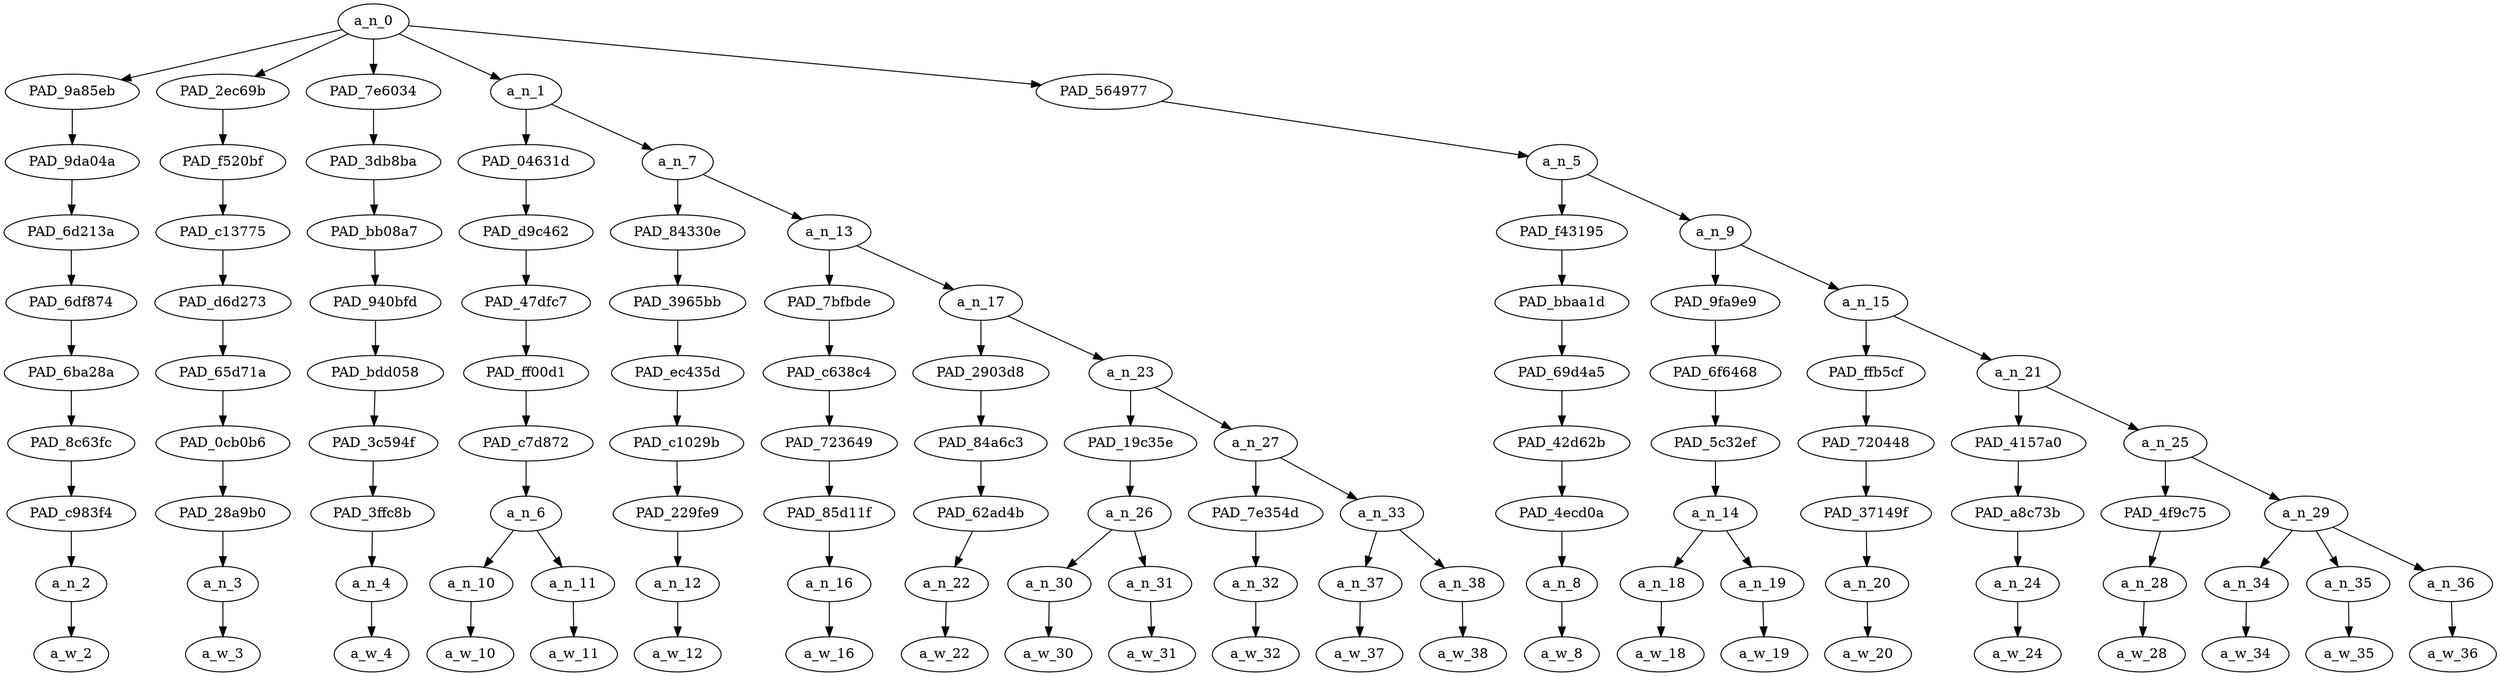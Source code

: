 strict digraph "" {
	a_n_0	[div_dir=1,
		index=0,
		level=9,
		pos="9.8328125,9!",
		text_span="[0, 1, 2, 3, 4, 5, 6, 7, 8, 9, 10, 11, 12, 13, 14, 15, 16, 17, 18, 19, 20, 21]",
		value=1.00000000];
	PAD_9a85eb	[div_dir=1,
		index=1,
		level=8,
		pos="10.0,8!",
		text_span="[10]",
		value=0.01869523];
	a_n_0 -> PAD_9a85eb;
	PAD_2ec69b	[div_dir=-1,
		index=2,
		level=8,
		pos="11.0,8!",
		text_span="[11]",
		value=0.01978472];
	a_n_0 -> PAD_2ec69b;
	PAD_7e6034	[div_dir=1,
		index=3,
		level=8,
		pos="12.0,8!",
		text_span="[12]",
		value=0.01747726];
	a_n_0 -> PAD_7e6034;
	a_n_1	[div_dir=1,
		index=0,
		level=8,
		pos="1.7890625,8!",
		text_span="[0, 1, 2, 3, 4, 5, 6, 7, 8, 9]",
		value=0.23736826];
	a_n_0 -> a_n_1;
	PAD_564977	[div_dir=1,
		index=4,
		level=8,
		pos="14.375,8!",
		text_span="[13, 14, 15, 16, 17, 18, 19, 20, 21]",
		value=0.70596007];
	a_n_0 -> PAD_564977;
	PAD_9da04a	[div_dir=1,
		index=2,
		level=7,
		pos="10.0,7!",
		text_span="[10]",
		value=0.01869523];
	PAD_9a85eb -> PAD_9da04a;
	PAD_6d213a	[div_dir=1,
		index=3,
		level=6,
		pos="10.0,6!",
		text_span="[10]",
		value=0.01869523];
	PAD_9da04a -> PAD_6d213a;
	PAD_6df874	[div_dir=1,
		index=4,
		level=5,
		pos="10.0,5!",
		text_span="[10]",
		value=0.01869523];
	PAD_6d213a -> PAD_6df874;
	PAD_6ba28a	[div_dir=1,
		index=5,
		level=4,
		pos="10.0,4!",
		text_span="[10]",
		value=0.01869523];
	PAD_6df874 -> PAD_6ba28a;
	PAD_8c63fc	[div_dir=1,
		index=6,
		level=3,
		pos="10.0,3!",
		text_span="[10]",
		value=0.01869523];
	PAD_6ba28a -> PAD_8c63fc;
	PAD_c983f4	[div_dir=1,
		index=7,
		level=2,
		pos="10.0,2!",
		text_span="[10]",
		value=0.01869523];
	PAD_8c63fc -> PAD_c983f4;
	a_n_2	[div_dir=1,
		index=10,
		level=1,
		pos="10.0,1!",
		text_span="[10]",
		value=0.01869523];
	PAD_c983f4 -> a_n_2;
	a_w_2	[div_dir=0,
		index=10,
		level=0,
		pos="10,0!",
		text_span="[10]",
		value=i1];
	a_n_2 -> a_w_2;
	PAD_f520bf	[div_dir=-1,
		index=3,
		level=7,
		pos="11.0,7!",
		text_span="[11]",
		value=0.01978472];
	PAD_2ec69b -> PAD_f520bf;
	PAD_c13775	[div_dir=-1,
		index=4,
		level=6,
		pos="11.0,6!",
		text_span="[11]",
		value=0.01978472];
	PAD_f520bf -> PAD_c13775;
	PAD_d6d273	[div_dir=-1,
		index=5,
		level=5,
		pos="11.0,5!",
		text_span="[11]",
		value=0.01978472];
	PAD_c13775 -> PAD_d6d273;
	PAD_65d71a	[div_dir=-1,
		index=6,
		level=4,
		pos="11.0,4!",
		text_span="[11]",
		value=0.01978472];
	PAD_d6d273 -> PAD_65d71a;
	PAD_0cb0b6	[div_dir=-1,
		index=7,
		level=3,
		pos="11.0,3!",
		text_span="[11]",
		value=0.01978472];
	PAD_65d71a -> PAD_0cb0b6;
	PAD_28a9b0	[div_dir=-1,
		index=8,
		level=2,
		pos="11.0,2!",
		text_span="[11]",
		value=0.01978472];
	PAD_0cb0b6 -> PAD_28a9b0;
	a_n_3	[div_dir=-1,
		index=11,
		level=1,
		pos="11.0,1!",
		text_span="[11]",
		value=0.01978472];
	PAD_28a9b0 -> a_n_3;
	a_w_3	[div_dir=0,
		index=11,
		level=0,
		pos="11,0!",
		text_span="[11]",
		value=really];
	a_n_3 -> a_w_3;
	PAD_3db8ba	[div_dir=1,
		index=4,
		level=7,
		pos="12.0,7!",
		text_span="[12]",
		value=0.01747726];
	PAD_7e6034 -> PAD_3db8ba;
	PAD_bb08a7	[div_dir=1,
		index=5,
		level=6,
		pos="12.0,6!",
		text_span="[12]",
		value=0.01747726];
	PAD_3db8ba -> PAD_bb08a7;
	PAD_940bfd	[div_dir=1,
		index=6,
		level=5,
		pos="12.0,5!",
		text_span="[12]",
		value=0.01747726];
	PAD_bb08a7 -> PAD_940bfd;
	PAD_bdd058	[div_dir=1,
		index=7,
		level=4,
		pos="12.0,4!",
		text_span="[12]",
		value=0.01747726];
	PAD_940bfd -> PAD_bdd058;
	PAD_3c594f	[div_dir=1,
		index=8,
		level=3,
		pos="12.0,3!",
		text_span="[12]",
		value=0.01747726];
	PAD_bdd058 -> PAD_3c594f;
	PAD_3ffc8b	[div_dir=1,
		index=9,
		level=2,
		pos="12.0,2!",
		text_span="[12]",
		value=0.01747726];
	PAD_3c594f -> PAD_3ffc8b;
	a_n_4	[div_dir=1,
		index=12,
		level=1,
		pos="12.0,1!",
		text_span="[12]",
		value=0.01747726];
	PAD_3ffc8b -> a_n_4;
	a_w_4	[div_dir=0,
		index=12,
		level=0,
		pos="12,0!",
		text_span="[12]",
		value=just];
	a_n_4 -> a_w_4;
	PAD_04631d	[div_dir=1,
		index=0,
		level=7,
		pos="0.5,7!",
		text_span="[0, 1]",
		value=0.04456504];
	a_n_1 -> PAD_04631d;
	a_n_7	[div_dir=1,
		index=1,
		level=7,
		pos="3.078125,7!",
		text_span="[2, 3, 4, 5, 6, 7, 8, 9]",
		value=0.19261843];
	a_n_1 -> a_n_7;
	PAD_d9c462	[div_dir=1,
		index=0,
		level=6,
		pos="0.5,6!",
		text_span="[0, 1]",
		value=0.04456504];
	PAD_04631d -> PAD_d9c462;
	PAD_47dfc7	[div_dir=1,
		index=0,
		level=5,
		pos="0.5,5!",
		text_span="[0, 1]",
		value=0.04456504];
	PAD_d9c462 -> PAD_47dfc7;
	PAD_ff00d1	[div_dir=1,
		index=0,
		level=4,
		pos="0.5,4!",
		text_span="[0, 1]",
		value=0.04456504];
	PAD_47dfc7 -> PAD_ff00d1;
	PAD_c7d872	[div_dir=1,
		index=0,
		level=3,
		pos="0.5,3!",
		text_span="[0, 1]",
		value=0.04456504];
	PAD_ff00d1 -> PAD_c7d872;
	a_n_6	[div_dir=1,
		index=0,
		level=2,
		pos="0.5,2!",
		text_span="[0, 1]",
		value=0.04456504];
	PAD_c7d872 -> a_n_6;
	a_n_10	[div_dir=1,
		index=0,
		level=1,
		pos="0.0,1!",
		text_span="[0]",
		value=0.02156073];
	a_n_6 -> a_n_10;
	a_n_11	[div_dir=1,
		index=1,
		level=1,
		pos="1.0,1!",
		text_span="[1]",
		value=0.02291452];
	a_n_6 -> a_n_11;
	a_w_10	[div_dir=0,
		index=0,
		level=0,
		pos="0,0!",
		text_span="[0]",
		value=as];
	a_n_10 -> a_w_10;
	a_w_11	[div_dir=0,
		index=1,
		level=0,
		pos="1,0!",
		text_span="[1]",
		value=much];
	a_n_11 -> a_w_11;
	PAD_84330e	[div_dir=1,
		index=1,
		level=6,
		pos="2.0,6!",
		text_span="[2]",
		value=0.02097275];
	a_n_7 -> PAD_84330e;
	a_n_13	[div_dir=1,
		index=2,
		level=6,
		pos="4.15625,6!",
		text_span="[3, 4, 5, 6, 7, 8, 9]",
		value=0.17148401];
	a_n_7 -> a_n_13;
	PAD_3965bb	[div_dir=1,
		index=1,
		level=5,
		pos="2.0,5!",
		text_span="[2]",
		value=0.02097275];
	PAD_84330e -> PAD_3965bb;
	PAD_ec435d	[div_dir=1,
		index=1,
		level=4,
		pos="2.0,4!",
		text_span="[2]",
		value=0.02097275];
	PAD_3965bb -> PAD_ec435d;
	PAD_c1029b	[div_dir=1,
		index=1,
		level=3,
		pos="2.0,3!",
		text_span="[2]",
		value=0.02097275];
	PAD_ec435d -> PAD_c1029b;
	PAD_229fe9	[div_dir=1,
		index=1,
		level=2,
		pos="2.0,2!",
		text_span="[2]",
		value=0.02097275];
	PAD_c1029b -> PAD_229fe9;
	a_n_12	[div_dir=1,
		index=2,
		level=1,
		pos="2.0,1!",
		text_span="[2]",
		value=0.02097275];
	PAD_229fe9 -> a_n_12;
	a_w_12	[div_dir=0,
		index=2,
		level=0,
		pos="2,0!",
		text_span="[2]",
		value=as1];
	a_n_12 -> a_w_12;
	PAD_7bfbde	[div_dir=1,
		index=2,
		level=5,
		pos="3.0,5!",
		text_span="[3]",
		value=0.02589610];
	a_n_13 -> PAD_7bfbde;
	a_n_17	[div_dir=1,
		index=3,
		level=5,
		pos="5.3125,5!",
		text_span="[4, 5, 6, 7, 8, 9]",
		value=0.14541714];
	a_n_13 -> a_n_17;
	PAD_c638c4	[div_dir=1,
		index=2,
		level=4,
		pos="3.0,4!",
		text_span="[3]",
		value=0.02589610];
	PAD_7bfbde -> PAD_c638c4;
	PAD_723649	[div_dir=1,
		index=2,
		level=3,
		pos="3.0,3!",
		text_span="[3]",
		value=0.02589610];
	PAD_c638c4 -> PAD_723649;
	PAD_85d11f	[div_dir=1,
		index=2,
		level=2,
		pos="3.0,2!",
		text_span="[3]",
		value=0.02589610];
	PAD_723649 -> PAD_85d11f;
	a_n_16	[div_dir=1,
		index=3,
		level=1,
		pos="3.0,1!",
		text_span="[3]",
		value=0.02589610];
	PAD_85d11f -> a_n_16;
	a_w_16	[div_dir=0,
		index=3,
		level=0,
		pos="3,0!",
		text_span="[3]",
		value=i];
	a_n_16 -> a_w_16;
	PAD_2903d8	[div_dir=1,
		index=3,
		level=4,
		pos="4.0,4!",
		text_span="[4]",
		value=0.02603816];
	a_n_17 -> PAD_2903d8;
	a_n_23	[div_dir=1,
		index=4,
		level=4,
		pos="6.625,4!",
		text_span="[5, 6, 7, 8, 9]",
		value=0.11926974];
	a_n_17 -> a_n_23;
	PAD_84a6c3	[div_dir=1,
		index=3,
		level=3,
		pos="4.0,3!",
		text_span="[4]",
		value=0.02603816];
	PAD_2903d8 -> PAD_84a6c3;
	PAD_62ad4b	[div_dir=1,
		index=3,
		level=2,
		pos="4.0,2!",
		text_span="[4]",
		value=0.02603816];
	PAD_84a6c3 -> PAD_62ad4b;
	a_n_22	[div_dir=1,
		index=4,
		level=1,
		pos="4.0,1!",
		text_span="[4]",
		value=0.02603816];
	PAD_62ad4b -> a_n_22;
	a_w_22	[div_dir=0,
		index=4,
		level=0,
		pos="4,0!",
		text_span="[4]",
		value=appreciate];
	a_n_22 -> a_w_22;
	PAD_19c35e	[div_dir=1,
		index=4,
		level=3,
		pos="5.5,3!",
		text_span="[5, 6]",
		value=0.04622696];
	a_n_23 -> PAD_19c35e;
	a_n_27	[div_dir=1,
		index=5,
		level=3,
		pos="7.75,3!",
		text_span="[7, 8, 9]",
		value=0.07296967];
	a_n_23 -> a_n_27;
	a_n_26	[div_dir=1,
		index=4,
		level=2,
		pos="5.5,2!",
		text_span="[5, 6]",
		value=0.04622696];
	PAD_19c35e -> a_n_26;
	a_n_30	[div_dir=1,
		index=5,
		level=1,
		pos="5.0,1!",
		text_span="[5]",
		value=0.01901457];
	a_n_26 -> a_n_30;
	a_n_31	[div_dir=-1,
		index=6,
		level=1,
		pos="6.0,1!",
		text_span="[6]",
		value=0.02715310];
	a_n_26 -> a_n_31;
	a_w_30	[div_dir=0,
		index=5,
		level=0,
		pos="5,0!",
		text_span="[5]",
		value=a];
	a_n_30 -> a_w_30;
	a_w_31	[div_dir=0,
		index=6,
		level=0,
		pos="6,0!",
		text_span="[6]",
		value=format];
	a_n_31 -> a_w_31;
	PAD_7e354d	[div_dir=1,
		index=5,
		level=2,
		pos="7.0,2!",
		text_span="[7]",
		value=0.01630301];
	a_n_27 -> PAD_7e354d;
	a_n_33	[div_dir=1,
		index=6,
		level=2,
		pos="8.5,2!",
		text_span="[8, 9]",
		value=0.05662081];
	a_n_27 -> a_n_33;
	a_n_32	[div_dir=1,
		index=7,
		level=1,
		pos="7.0,1!",
		text_span="[7]",
		value=0.01630301];
	PAD_7e354d -> a_n_32;
	a_w_32	[div_dir=0,
		index=7,
		level=0,
		pos="7,0!",
		text_span="[7]",
		value=of];
	a_n_32 -> a_w_32;
	a_n_37	[div_dir=-1,
		index=8,
		level=1,
		pos="8.0,1!",
		text_span="[8]",
		value=0.02440111];
	a_n_33 -> a_n_37;
	a_n_38	[div_dir=1,
		index=9,
		level=1,
		pos="9.0,1!",
		text_span="[9]",
		value=0.03219442];
	a_n_33 -> a_n_38;
	a_w_37	[div_dir=0,
		index=8,
		level=0,
		pos="8,0!",
		text_span="[8]",
		value=open];
	a_n_37 -> a_w_37;
	a_w_38	[div_dir=0,
		index=9,
		level=0,
		pos="9,0!",
		text_span="[9]",
		value=discussion];
	a_n_38 -> a_w_38;
	a_n_5	[div_dir=1,
		index=5,
		level=7,
		pos="14.375,7!",
		text_span="[13, 14, 15, 16, 17, 18, 19, 20, 21]",
		value=0.70596007];
	PAD_564977 -> a_n_5;
	PAD_f43195	[div_dir=1,
		index=6,
		level=6,
		pos="13.0,6!",
		text_span="[13]",
		value=0.02384874];
	a_n_5 -> PAD_f43195;
	a_n_9	[div_dir=1,
		index=7,
		level=6,
		pos="15.75,6!",
		text_span="[14, 15, 16, 17, 18, 19, 20, 21]",
		value=0.68125251];
	a_n_5 -> a_n_9;
	PAD_bbaa1d	[div_dir=1,
		index=7,
		level=5,
		pos="13.0,5!",
		text_span="[13]",
		value=0.02384874];
	PAD_f43195 -> PAD_bbaa1d;
	PAD_69d4a5	[div_dir=1,
		index=8,
		level=4,
		pos="13.0,4!",
		text_span="[13]",
		value=0.02384874];
	PAD_bbaa1d -> PAD_69d4a5;
	PAD_42d62b	[div_dir=1,
		index=9,
		level=3,
		pos="13.0,3!",
		text_span="[13]",
		value=0.02384874];
	PAD_69d4a5 -> PAD_42d62b;
	PAD_4ecd0a	[div_dir=1,
		index=10,
		level=2,
		pos="13.0,2!",
		text_span="[13]",
		value=0.02384874];
	PAD_42d62b -> PAD_4ecd0a;
	a_n_8	[div_dir=1,
		index=13,
		level=1,
		pos="13.0,1!",
		text_span="[13]",
		value=0.02384874];
	PAD_4ecd0a -> a_n_8;
	a_w_8	[div_dir=0,
		index=13,
		level=0,
		pos="13,0!",
		text_span="[13]",
		value=want];
	a_n_8 -> a_w_8;
	PAD_9fa9e9	[div_dir=-1,
		index=8,
		level=5,
		pos="14.5,5!",
		text_span="[14, 15]",
		value=0.07429745];
	a_n_9 -> PAD_9fa9e9;
	a_n_15	[div_dir=1,
		index=9,
		level=5,
		pos="17.0,5!",
		text_span="[16, 17, 18, 19, 20, 21]",
		value=0.60608137];
	a_n_9 -> a_n_15;
	PAD_6f6468	[div_dir=-1,
		index=9,
		level=4,
		pos="14.5,4!",
		text_span="[14, 15]",
		value=0.07429745];
	PAD_9fa9e9 -> PAD_6f6468;
	PAD_5c32ef	[div_dir=-1,
		index=10,
		level=3,
		pos="14.5,3!",
		text_span="[14, 15]",
		value=0.07429745];
	PAD_6f6468 -> PAD_5c32ef;
	a_n_14	[div_dir=-1,
		index=11,
		level=2,
		pos="14.5,2!",
		text_span="[14, 15]",
		value=0.07429745];
	PAD_5c32ef -> a_n_14;
	a_n_18	[div_dir=1,
		index=14,
		level=1,
		pos="14.0,1!",
		text_span="[14]",
		value=0.02166976];
	a_n_14 -> a_n_18;
	a_n_19	[div_dir=-1,
		index=15,
		level=1,
		pos="15.0,1!",
		text_span="[15]",
		value=0.05250735];
	a_n_14 -> a_n_19;
	a_w_18	[div_dir=0,
		index=14,
		level=0,
		pos="14,0!",
		text_span="[14]",
		value=a1];
	a_n_18 -> a_w_18;
	a_w_19	[div_dir=0,
		index=15,
		level=0,
		pos="15,0!",
		text_span="[15]",
		value=facebook];
	a_n_19 -> a_w_19;
	PAD_ffb5cf	[div_dir=-1,
		index=10,
		level=4,
		pos="16.0,4!",
		text_span="[16]",
		value=0.02182960];
	a_n_15 -> PAD_ffb5cf;
	a_n_21	[div_dir=1,
		index=11,
		level=4,
		pos="18.0,4!",
		text_span="[17, 18, 19, 20, 21]",
		value=0.58320686];
	a_n_15 -> a_n_21;
	PAD_720448	[div_dir=-1,
		index=11,
		level=3,
		pos="16.0,3!",
		text_span="[16]",
		value=0.02182960];
	PAD_ffb5cf -> PAD_720448;
	PAD_37149f	[div_dir=-1,
		index=12,
		level=2,
		pos="16.0,2!",
		text_span="[16]",
		value=0.02182960];
	PAD_720448 -> PAD_37149f;
	a_n_20	[div_dir=-1,
		index=16,
		level=1,
		pos="16.0,1!",
		text_span="[16]",
		value=0.02182960];
	PAD_37149f -> a_n_20;
	a_w_20	[div_dir=0,
		index=16,
		level=0,
		pos="16,0!",
		text_span="[16]",
		value=that];
	a_n_20 -> a_w_20;
	PAD_4157a0	[div_dir=-1,
		index=12,
		level=3,
		pos="17.0,3!",
		text_span="[17]",
		value=0.02439315];
	a_n_21 -> PAD_4157a0;
	a_n_25	[div_dir=1,
		index=13,
		level=3,
		pos="19.0,3!",
		text_span="[18, 19, 20, 21]",
		value=0.55765083];
	a_n_21 -> a_n_25;
	PAD_a8c73b	[div_dir=-1,
		index=13,
		level=2,
		pos="17.0,2!",
		text_span="[17]",
		value=0.02439315];
	PAD_4157a0 -> PAD_a8c73b;
	a_n_24	[div_dir=-1,
		index=17,
		level=1,
		pos="17.0,1!",
		text_span="[17]",
		value=0.02439315];
	PAD_a8c73b -> a_n_24;
	a_w_24	[div_dir=0,
		index=17,
		level=0,
		pos="17,0!",
		text_span="[17]",
		value=i2];
	a_n_24 -> a_w_24;
	PAD_4f9c75	[div_dir=-1,
		index=14,
		level=2,
		pos="18.0,2!",
		text_span="[18]",
		value=0.03915456];
	a_n_25 -> PAD_4f9c75;
	a_n_29	[div_dir=1,
		index=15,
		level=2,
		pos="20.0,2!",
		text_span="[19, 20, 21]",
		value=0.51714862];
	a_n_25 -> a_n_29;
	a_n_28	[div_dir=-1,
		index=18,
		level=1,
		pos="18.0,1!",
		text_span="[18]",
		value=0.03915456];
	PAD_4f9c75 -> a_n_28;
	a_w_28	[div_dir=0,
		index=18,
		level=0,
		pos="18,0!",
		text_span="[18]",
		value=can];
	a_n_28 -> a_w_28;
	a_n_34	[div_dir=-1,
		index=19,
		level=1,
		pos="19.0,1!",
		text_span="[19]",
		value=0.08834897];
	a_n_29 -> a_n_34;
	a_n_35	[div_dir=1,
		index=20,
		level=1,
		pos="20.0,1!",
		text_span="[20]",
		value=0.38436078];
	a_n_29 -> a_n_35;
	a_n_36	[div_dir=-1,
		index=21,
		level=1,
		pos="21.0,1!",
		text_span="[21]",
		value=0.04285774];
	a_n_29 -> a_n_36;
	a_w_34	[div_dir=0,
		index=19,
		level=0,
		pos="19,0!",
		text_span="[19]",
		value=say];
	a_n_34 -> a_w_34;
	a_w_35	[div_dir=0,
		index=20,
		level=0,
		pos="20,0!",
		text_span="[20]",
		value=beaner];
	a_n_35 -> a_w_35;
	a_w_36	[div_dir=0,
		index=21,
		level=0,
		pos="21,0!",
		text_span="[21]",
		value=on];
	a_n_36 -> a_w_36;
}
